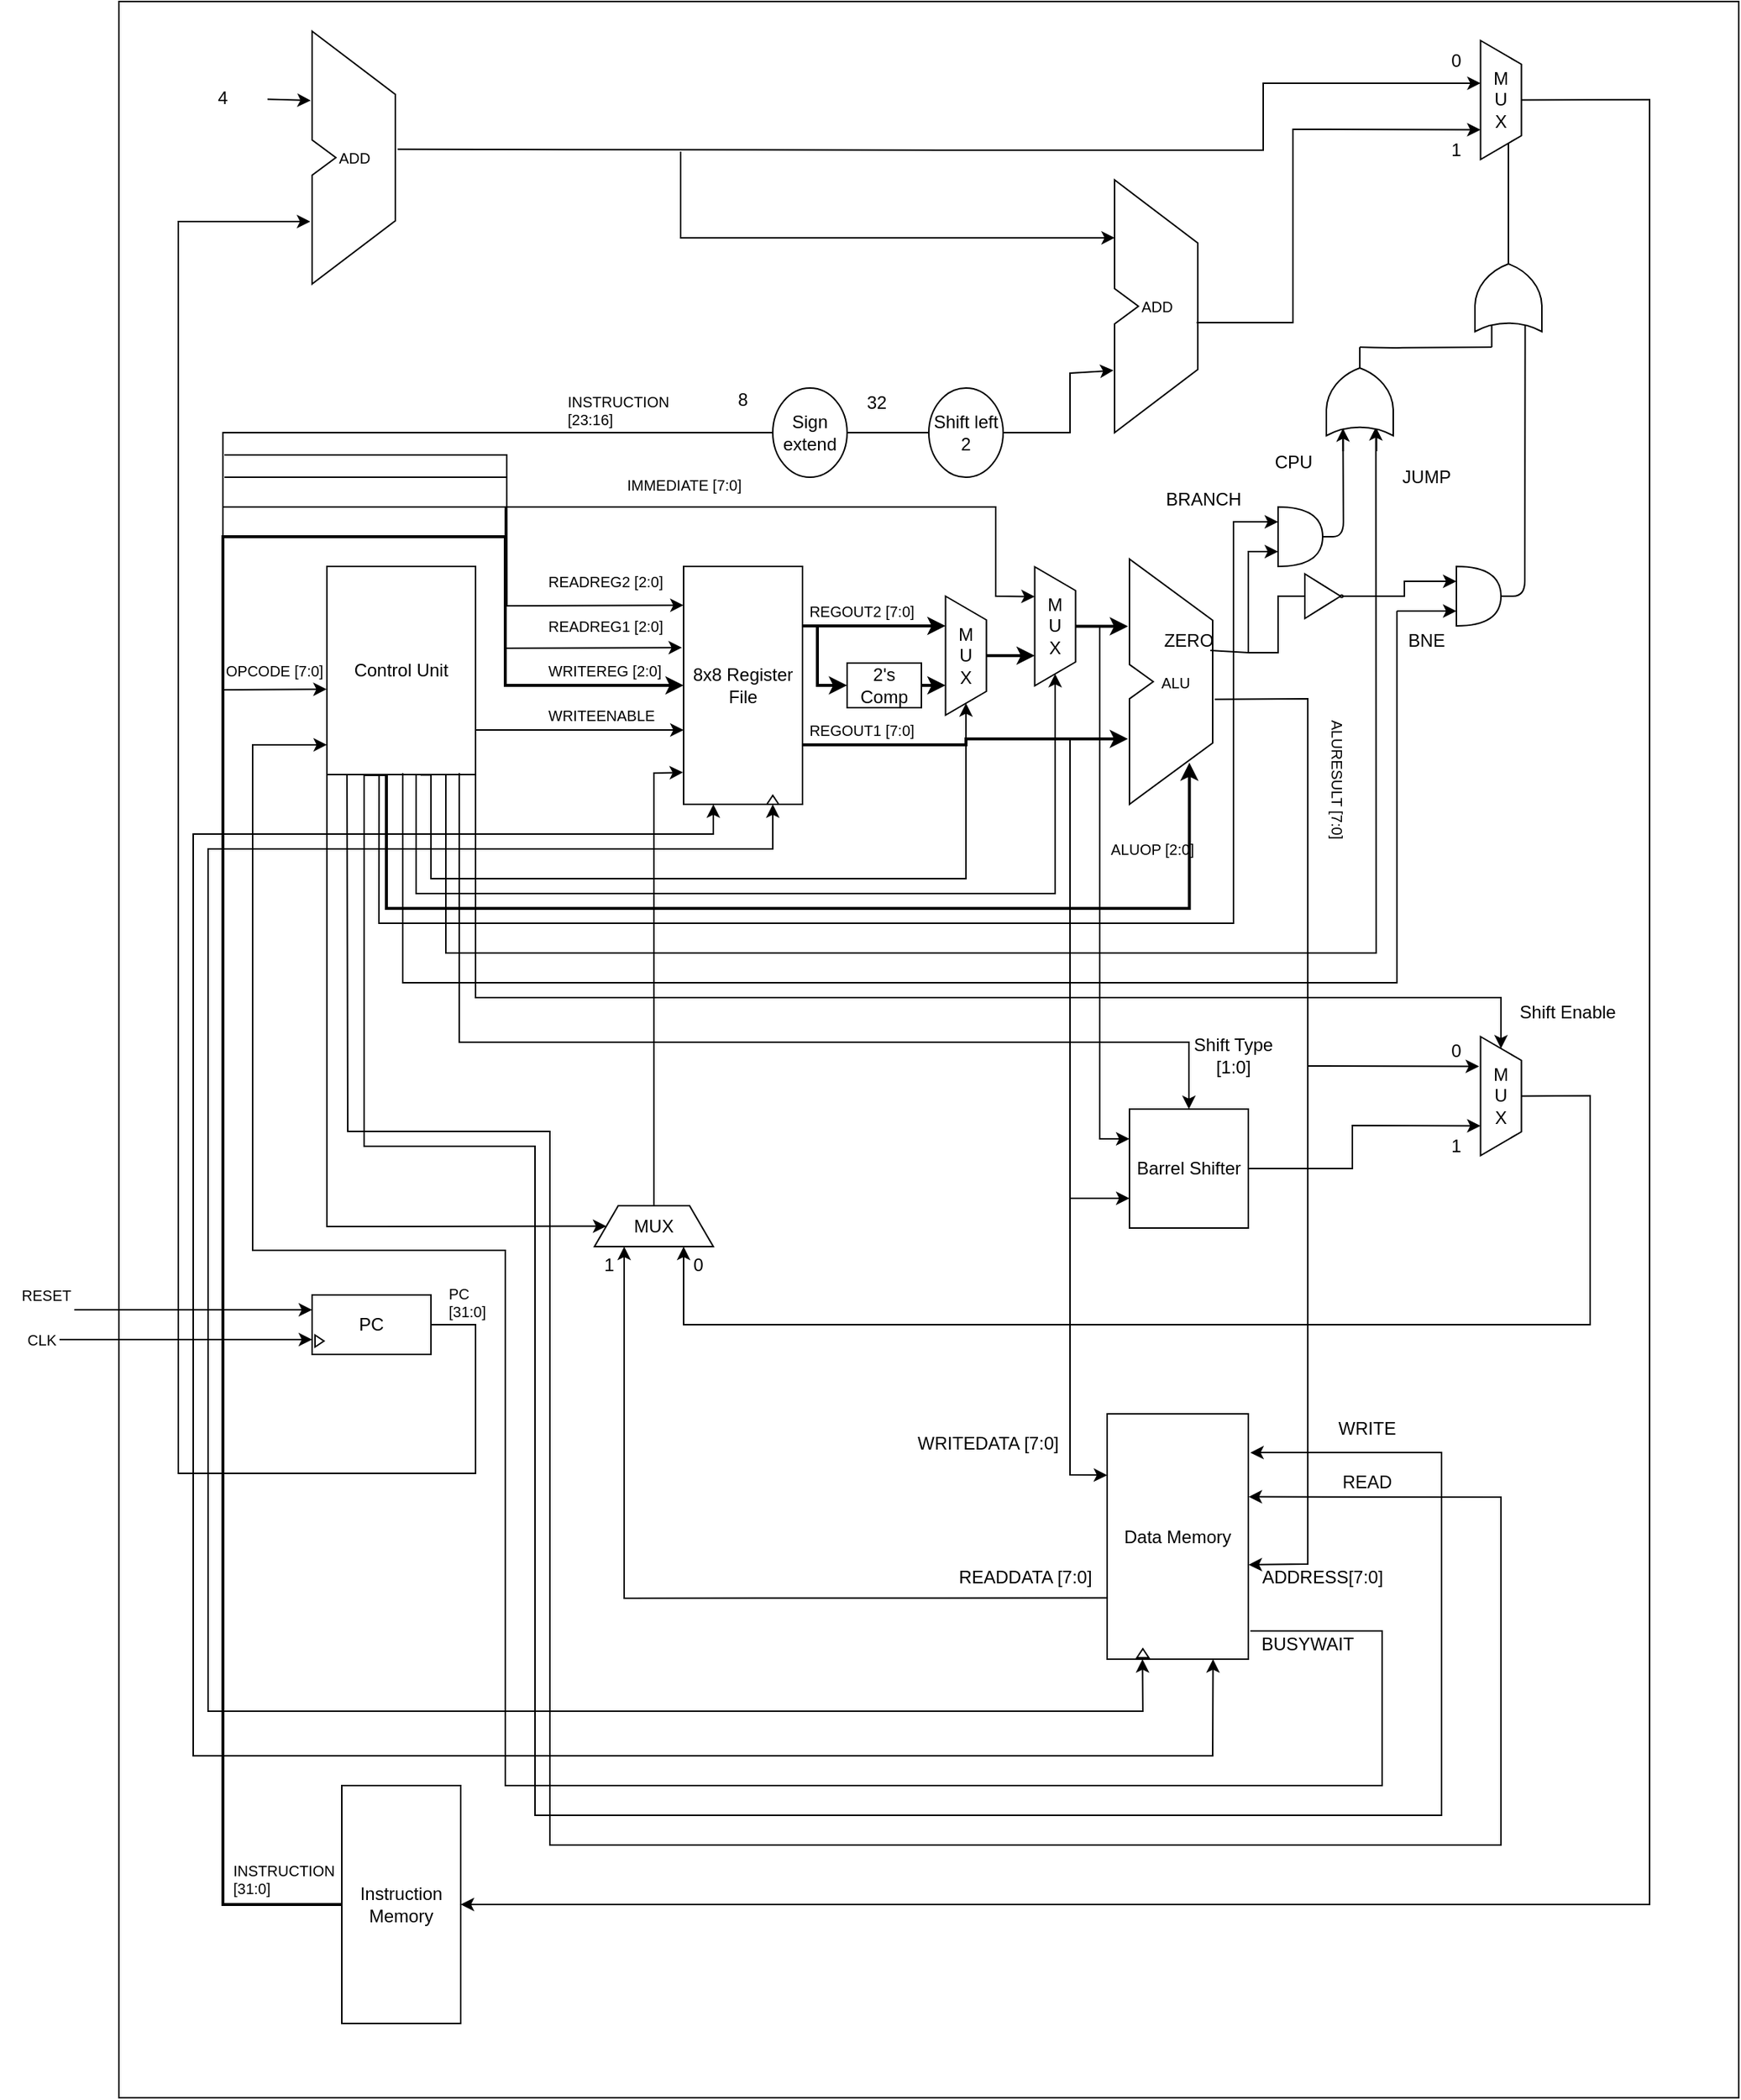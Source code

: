 <mxfile version="13.9.9" type="device"><diagram id="0iN4cRk-O3f9heEpMg_g" name="Page-1"><mxGraphModel dx="1338" dy="1382" grid="1" gridSize="10" guides="1" tooltips="1" connect="1" arrows="1" fold="1" page="1" pageScale="1" pageWidth="850" pageHeight="1100" math="0" shadow="0"><root><mxCell id="0"/><mxCell id="1" parent="0"/><mxCell id="29aiM7jhphycKeGwUz8S-75" value="" style="rounded=0;whiteSpace=wrap;html=1;strokeColor=#000000;strokeWidth=1;fillColor=none;fontSize=12;align=center;" parent="1" vertex="1"><mxGeometry y="-220" width="1090" height="1410" as="geometry"/></mxCell><mxCell id="29aiM7jhphycKeGwUz8S-50" value="OPCODE [7:0]" style="text;html=1;align=left;verticalAlign=middle;resizable=0;points=[];autosize=1;fontSize=10;" parent="1" vertex="1"><mxGeometry x="70" y="220" width="80" height="20" as="geometry"/></mxCell><mxCell id="29aiM7jhphycKeGwUz8S-15" style="edgeStyle=orthogonalEdgeStyle;rounded=0;orthogonalLoop=1;jettySize=auto;html=1;exitX=1;exitY=0.75;exitDx=0;exitDy=0;" parent="1" source="29aiM7jhphycKeGwUz8S-2" target="29aiM7jhphycKeGwUz8S-3" edge="1"><mxGeometry relative="1" as="geometry"><Array as="points"><mxPoint x="240" y="270"/></Array></mxGeometry></mxCell><mxCell id="29aiM7jhphycKeGwUz8S-47" style="edgeStyle=orthogonalEdgeStyle;rounded=0;orthogonalLoop=1;jettySize=auto;html=1;exitX=0.63;exitY=1.002;exitDx=0;exitDy=0;entryX=1;entryY=0.5;entryDx=0;entryDy=0;fontSize=10;exitPerimeter=0;" parent="1" source="29aiM7jhphycKeGwUz8S-2" target="29aiM7jhphycKeGwUz8S-17" edge="1"><mxGeometry relative="1" as="geometry"><Array as="points"><mxPoint x="210" y="370"/><mxPoint x="570" y="370"/></Array></mxGeometry></mxCell><mxCell id="29aiM7jhphycKeGwUz8S-48" style="edgeStyle=orthogonalEdgeStyle;rounded=0;orthogonalLoop=1;jettySize=auto;html=1;exitX=0.5;exitY=1;exitDx=0;exitDy=0;entryX=1;entryY=0.5;entryDx=0;entryDy=0;fontSize=10;" parent="1" source="29aiM7jhphycKeGwUz8S-2" target="29aiM7jhphycKeGwUz8S-31" edge="1"><mxGeometry relative="1" as="geometry"><Array as="points"><mxPoint x="200" y="380"/><mxPoint x="630" y="380"/></Array></mxGeometry></mxCell><mxCell id="29aiM7jhphycKeGwUz8S-49" style="edgeStyle=orthogonalEdgeStyle;rounded=0;orthogonalLoop=1;jettySize=auto;html=1;exitX=0.25;exitY=1;exitDx=0;exitDy=0;fontSize=10;entryX=0.504;entryY=0.83;entryDx=0;entryDy=0;entryPerimeter=0;strokeWidth=2;" parent="1" source="29aiM7jhphycKeGwUz8S-2" target="29aiM7jhphycKeGwUz8S-42" edge="1"><mxGeometry relative="1" as="geometry"><Array as="points"><mxPoint x="180" y="390"/><mxPoint x="720" y="390"/></Array></mxGeometry></mxCell><mxCell id="29aiM7jhphycKeGwUz8S-2" value="Control Unit" style="rounded=0;whiteSpace=wrap;html=1;" parent="1" vertex="1"><mxGeometry x="140" y="160" width="100" height="140" as="geometry"/></mxCell><mxCell id="29aiM7jhphycKeGwUz8S-19" style="edgeStyle=orthogonalEdgeStyle;rounded=0;orthogonalLoop=1;jettySize=auto;html=1;exitX=1;exitY=0.25;exitDx=0;exitDy=0;entryX=0.25;entryY=1;entryDx=0;entryDy=0;strokeWidth=2;" parent="1" source="29aiM7jhphycKeGwUz8S-3" target="29aiM7jhphycKeGwUz8S-17" edge="1"><mxGeometry relative="1" as="geometry"/></mxCell><mxCell id="29aiM7jhphycKeGwUz8S-23" style="edgeStyle=orthogonalEdgeStyle;rounded=0;orthogonalLoop=1;jettySize=auto;html=1;exitX=1;exitY=0.25;exitDx=0;exitDy=0;entryX=0;entryY=0.5;entryDx=0;entryDy=0;strokeWidth=2;" parent="1" source="29aiM7jhphycKeGwUz8S-3" target="29aiM7jhphycKeGwUz8S-16" edge="1"><mxGeometry relative="1" as="geometry"><Array as="points"><mxPoint x="470" y="200"/><mxPoint x="470" y="240"/></Array></mxGeometry></mxCell><mxCell id="29aiM7jhphycKeGwUz8S-46" style="edgeStyle=orthogonalEdgeStyle;rounded=0;orthogonalLoop=1;jettySize=auto;html=1;exitX=1;exitY=0.75;exitDx=0;exitDy=0;fontSize=10;strokeWidth=2;" parent="1" source="29aiM7jhphycKeGwUz8S-3" edge="1"><mxGeometry relative="1" as="geometry"><mxPoint x="679" y="276" as="targetPoint"/><Array as="points"><mxPoint x="570" y="280"/><mxPoint x="570" y="276"/></Array></mxGeometry></mxCell><mxCell id="29aiM7jhphycKeGwUz8S-3" value="8x8 Register File" style="rounded=0;whiteSpace=wrap;html=1;" parent="1" vertex="1"><mxGeometry x="380" y="160" width="80" height="160" as="geometry"/></mxCell><mxCell id="29aiM7jhphycKeGwUz8S-13" style="edgeStyle=orthogonalEdgeStyle;rounded=0;orthogonalLoop=1;jettySize=auto;html=1;exitX=0;exitY=0.5;exitDx=0;exitDy=0;entryX=0;entryY=0.5;entryDx=0;entryDy=0;strokeWidth=2;" parent="1" source="29aiM7jhphycKeGwUz8S-4" target="29aiM7jhphycKeGwUz8S-3" edge="1"><mxGeometry relative="1" as="geometry"><Array as="points"><mxPoint x="70" y="1060"/><mxPoint x="70" y="140"/><mxPoint x="260" y="140"/><mxPoint x="260" y="240"/></Array></mxGeometry></mxCell><mxCell id="29aiM7jhphycKeGwUz8S-4" value="Instruction Memory" style="rounded=0;whiteSpace=wrap;html=1;" parent="1" vertex="1"><mxGeometry x="150" y="980" width="80" height="160" as="geometry"/></mxCell><mxCell id="29aiM7jhphycKeGwUz8S-6" value="PC" style="rounded=0;whiteSpace=wrap;html=1;" parent="1" vertex="1"><mxGeometry x="130" y="650" width="80" height="40" as="geometry"/></mxCell><mxCell id="29aiM7jhphycKeGwUz8S-20" style="edgeStyle=orthogonalEdgeStyle;rounded=0;orthogonalLoop=1;jettySize=auto;html=1;exitX=1;exitY=0.5;exitDx=0;exitDy=0;entryX=0.75;entryY=1;entryDx=0;entryDy=0;strokeWidth=2;" parent="1" source="29aiM7jhphycKeGwUz8S-16" target="29aiM7jhphycKeGwUz8S-17" edge="1"><mxGeometry relative="1" as="geometry"/></mxCell><mxCell id="29aiM7jhphycKeGwUz8S-16" value="2's Comp" style="rounded=0;whiteSpace=wrap;html=1;" parent="1" vertex="1"><mxGeometry x="490" y="225" width="50" height="30" as="geometry"/></mxCell><mxCell id="29aiM7jhphycKeGwUz8S-32" style="edgeStyle=orthogonalEdgeStyle;rounded=0;orthogonalLoop=1;jettySize=auto;html=1;exitX=0.5;exitY=0;exitDx=0;exitDy=0;entryX=0.75;entryY=1;entryDx=0;entryDy=0;fontSize=10;strokeWidth=2;" parent="1" source="29aiM7jhphycKeGwUz8S-17" target="29aiM7jhphycKeGwUz8S-31" edge="1"><mxGeometry relative="1" as="geometry"/></mxCell><mxCell id="29aiM7jhphycKeGwUz8S-17" value="M&lt;br&gt;U&lt;br&gt;X" style="shape=trapezoid;perimeter=trapezoidPerimeter;whiteSpace=wrap;html=1;rotation=90;horizontal=0;" parent="1" vertex="1"><mxGeometry x="530" y="206.25" width="80" height="27.5" as="geometry"/></mxCell><mxCell id="29aiM7jhphycKeGwUz8S-24" value="READREG2 [2:0]" style="text;html=1;align=left;verticalAlign=middle;resizable=0;points=[];autosize=1;fontSize=10;" parent="1" vertex="1"><mxGeometry x="287" y="160" width="90" height="20" as="geometry"/></mxCell><mxCell id="29aiM7jhphycKeGwUz8S-25" value="READREG1 [2:0]" style="text;html=1;align=left;verticalAlign=middle;resizable=0;points=[];autosize=1;fontSize=10;" parent="1" vertex="1"><mxGeometry x="287" y="190.25" width="90" height="20" as="geometry"/></mxCell><mxCell id="29aiM7jhphycKeGwUz8S-26" value="WRITEREG [2:0]" style="text;html=1;align=left;verticalAlign=middle;resizable=0;points=[];autosize=1;fontSize=10;" parent="1" vertex="1"><mxGeometry x="287" y="220" width="90" height="20" as="geometry"/></mxCell><mxCell id="29aiM7jhphycKeGwUz8S-27" value="WRITEENABLE" style="text;html=1;align=left;verticalAlign=middle;resizable=0;points=[];autosize=1;fontSize=10;" parent="1" vertex="1"><mxGeometry x="287" y="250" width="90" height="20" as="geometry"/></mxCell><mxCell id="29aiM7jhphycKeGwUz8S-30" value="REGOUT2 [7:0]" style="text;html=1;strokeColor=none;fillColor=none;align=center;verticalAlign=middle;whiteSpace=wrap;rounded=0;fontSize=10;" parent="1" vertex="1"><mxGeometry x="460" y="180" width="80" height="20" as="geometry"/></mxCell><mxCell id="29aiM7jhphycKeGwUz8S-43" style="edgeStyle=orthogonalEdgeStyle;rounded=0;orthogonalLoop=1;jettySize=auto;html=1;exitX=0.5;exitY=0;exitDx=0;exitDy=0;fontSize=10;strokeWidth=2;" parent="1" source="29aiM7jhphycKeGwUz8S-31" edge="1"><mxGeometry relative="1" as="geometry"><mxPoint x="679" y="200" as="targetPoint"/></mxGeometry></mxCell><mxCell id="29aiM7jhphycKeGwUz8S-31" value="M&lt;br&gt;U&lt;br&gt;X" style="shape=trapezoid;perimeter=trapezoidPerimeter;whiteSpace=wrap;html=1;rotation=90;horizontal=0;" parent="1" vertex="1"><mxGeometry x="590" y="186.5" width="80" height="27.5" as="geometry"/></mxCell><mxCell id="29aiM7jhphycKeGwUz8S-34" value="IMMEDIATE [7:0]" style="text;html=1;align=center;verticalAlign=middle;resizable=0;points=[];autosize=1;fontSize=10;" parent="1" vertex="1"><mxGeometry x="335" y="95" width="90" height="20" as="geometry"/></mxCell><mxCell id="29aiM7jhphycKeGwUz8S-42" value="&amp;nbsp; &amp;nbsp; &amp;nbsp; &amp;nbsp;ALU" style="shape=stencil(vZXdjoMgEIWfhtsGYY3XG3f3PailKykFA/Tv7TuKNmJL2zRiYgwwx+8wZAYRLW3NGo4IrhH9QYRkGMMb5qfJnNmGV84vHpkRbC25j1hn9I6fxMb1DKFqboRro/QX4W/QtM9tQMtKKwU0oZUNJBPhSA4mTChg4rM36bd1CWYN+O6546bfvF9F5O9jl1W+iE+2TDahy5Bb6myS+YT5ZAvVQCqfbDYXWoIg1mMj1ZpVu3+jD2rzkhaRjkRbbfhr2E0tpPQXx/uH1rD2hrnTPVQP3+z1kUcb4NlhPqVKoUbUIsSSPA23mIs7aZvhhp+ZmxczYafcNNv9oh9jK6ltvIwjxQziSD3fSd/tkw4aaUMYdGH/u+8iVw==);whiteSpace=wrap;html=1;strokeColor=#000000;fillColor=#ffffff;fontSize=10;align=left;" parent="1" vertex="1"><mxGeometry x="680" y="155" width="80" height="165" as="geometry"/></mxCell><mxCell id="29aiM7jhphycKeGwUz8S-51" value="INSTRUCTION&lt;br&gt;[31:0]" style="text;html=1;align=left;verticalAlign=middle;resizable=0;points=[];autosize=1;fontSize=10;" parent="1" vertex="1"><mxGeometry x="75" y="1028" width="80" height="30" as="geometry"/></mxCell><mxCell id="29aiM7jhphycKeGwUz8S-53" value="PC&lt;br&gt;[31:0]" style="text;html=1;align=left;verticalAlign=middle;resizable=0;points=[];autosize=1;fontSize=10;" parent="1" vertex="1"><mxGeometry x="220" y="640" width="40" height="30" as="geometry"/></mxCell><mxCell id="29aiM7jhphycKeGwUz8S-55" style="edgeStyle=orthogonalEdgeStyle;rounded=0;orthogonalLoop=1;jettySize=auto;html=1;entryX=0;entryY=0.25;entryDx=0;entryDy=0;fontSize=10;exitX=1;exitY=1;exitDx=0;exitDy=0;" parent="1" source="29aiM7jhphycKeGwUz8S-54" target="29aiM7jhphycKeGwUz8S-6" edge="1"><mxGeometry relative="1" as="geometry"><Array as="points"><mxPoint x="-30" y="660"/></Array></mxGeometry></mxCell><mxCell id="29aiM7jhphycKeGwUz8S-56" style="edgeStyle=orthogonalEdgeStyle;rounded=0;orthogonalLoop=1;jettySize=auto;html=1;entryX=0.25;entryY=1;entryDx=0;entryDy=0;fontSize=10;" parent="1" target="29aiM7jhphycKeGwUz8S-3" edge="1"><mxGeometry relative="1" as="geometry"><Array as="points"><mxPoint x="-10" y="660"/><mxPoint x="50" y="660"/><mxPoint x="50" y="340"/><mxPoint x="400" y="340"/></Array><mxPoint x="-10" y="660" as="sourcePoint"/></mxGeometry></mxCell><mxCell id="29aiM7jhphycKeGwUz8S-54" value="RESET" style="text;html=1;strokeColor=none;fillColor=none;align=right;verticalAlign=middle;whiteSpace=wrap;rounded=0;fontSize=10;" parent="1" vertex="1"><mxGeometry x="-70" y="640" width="40" height="20" as="geometry"/></mxCell><mxCell id="29aiM7jhphycKeGwUz8S-60" style="edgeStyle=orthogonalEdgeStyle;rounded=0;orthogonalLoop=1;jettySize=auto;html=1;exitX=1;exitY=0.5;exitDx=0;exitDy=0;entryX=0;entryY=0.75;entryDx=0;entryDy=0;fontSize=10;" parent="1" source="29aiM7jhphycKeGwUz8S-57" target="29aiM7jhphycKeGwUz8S-6" edge="1"><mxGeometry relative="1" as="geometry"><Array as="points"><mxPoint x="-30" y="680"/><mxPoint x="-30" y="680"/></Array></mxGeometry></mxCell><mxCell id="29aiM7jhphycKeGwUz8S-61" style="edgeStyle=orthogonalEdgeStyle;rounded=0;orthogonalLoop=1;jettySize=auto;html=1;exitX=1;exitY=0.5;exitDx=0;exitDy=0;entryX=0.75;entryY=1;entryDx=0;entryDy=0;fontSize=10;" parent="1" source="29aiM7jhphycKeGwUz8S-57" target="29aiM7jhphycKeGwUz8S-3" edge="1"><mxGeometry relative="1" as="geometry"><Array as="points"><mxPoint x="-30" y="680"/><mxPoint x="60" y="680"/><mxPoint x="60" y="350"/><mxPoint x="440" y="350"/></Array></mxGeometry></mxCell><mxCell id="29aiM7jhphycKeGwUz8S-57" value="CLK" style="text;html=1;strokeColor=none;fillColor=none;align=right;verticalAlign=middle;whiteSpace=wrap;rounded=0;fontSize=10;" parent="1" vertex="1"><mxGeometry x="-80" y="670" width="40" height="20" as="geometry"/></mxCell><mxCell id="29aiM7jhphycKeGwUz8S-64" value="" style="triangle;whiteSpace=wrap;html=1;strokeColor=#000000;fillColor=#ffffff;fontSize=10;align=right;" parent="1" vertex="1"><mxGeometry x="132" y="677" width="6" height="8" as="geometry"/></mxCell><mxCell id="29aiM7jhphycKeGwUz8S-65" value="" style="triangle;whiteSpace=wrap;html=1;strokeColor=#000000;fillColor=#ffffff;fontSize=10;align=right;rotation=-90;" parent="1" vertex="1"><mxGeometry x="437" y="313" width="6" height="8" as="geometry"/></mxCell><mxCell id="29aiM7jhphycKeGwUz8S-66" value="REGOUT1 [7:0]" style="text;html=1;strokeColor=none;fillColor=none;align=center;verticalAlign=middle;whiteSpace=wrap;rounded=0;fontSize=10;" parent="1" vertex="1"><mxGeometry x="460" y="260" width="80" height="20" as="geometry"/></mxCell><mxCell id="29aiM7jhphycKeGwUz8S-67" value="ALUOP [2:0]" style="text;html=1;align=center;verticalAlign=middle;resizable=0;points=[];autosize=1;fontSize=10;" parent="1" vertex="1"><mxGeometry x="660" y="340" width="70" height="20" as="geometry"/></mxCell><mxCell id="29aiM7jhphycKeGwUz8S-68" value="ALURESULT [7:0]" style="text;html=1;align=center;verticalAlign=middle;resizable=0;points=[];autosize=1;fontSize=10;rotation=90;" parent="1" vertex="1"><mxGeometry x="770" y="293" width="100" height="20" as="geometry"/></mxCell><mxCell id="29aiM7jhphycKeGwUz8S-74" value="CPU" style="text;html=1;align=center;verticalAlign=middle;resizable=0;points=[];autosize=1;fontSize=12;" parent="1" vertex="1"><mxGeometry x="770" y="80" width="40" height="20" as="geometry"/></mxCell><mxCell id="jOxBxf-RdrG1LhPG8wPl-1" value="" style="endArrow=classic;html=1;rounded=0;exitX=0.68;exitY=0.373;exitDx=0;exitDy=0;exitPerimeter=0;entryX=0;entryY=0.75;entryDx=0;entryDy=0;entryPerimeter=0;" parent="1" source="29aiM7jhphycKeGwUz8S-42" target="jOxBxf-RdrG1LhPG8wPl-3" edge="1"><mxGeometry width="50" height="50" relative="1" as="geometry"><mxPoint x="390" y="360" as="sourcePoint"/><mxPoint x="440" y="310" as="targetPoint"/><Array as="points"><mxPoint x="760" y="218"/><mxPoint x="760" y="150"/></Array></mxGeometry></mxCell><mxCell id="jOxBxf-RdrG1LhPG8wPl-3" value="" style="shape=or;whiteSpace=wrap;html=1;" parent="1" vertex="1"><mxGeometry x="780" y="120" width="30" height="40" as="geometry"/></mxCell><mxCell id="jOxBxf-RdrG1LhPG8wPl-4" value="ZERO" style="text;html=1;strokeColor=none;fillColor=none;align=center;verticalAlign=middle;whiteSpace=wrap;rounded=0;" parent="1" vertex="1"><mxGeometry x="690" y="195" width="60" height="30" as="geometry"/></mxCell><mxCell id="jOxBxf-RdrG1LhPG8wPl-5" value="" style="endArrow=classic;html=1;rounded=0;exitX=0.351;exitY=1.001;exitDx=0;exitDy=0;entryX=0;entryY=0.25;entryDx=0;entryDy=0;entryPerimeter=0;exitPerimeter=0;" parent="1" source="29aiM7jhphycKeGwUz8S-2" target="jOxBxf-RdrG1LhPG8wPl-3" edge="1"><mxGeometry width="50" height="50" relative="1" as="geometry"><mxPoint x="390" y="370" as="sourcePoint"/><mxPoint x="440" y="320" as="targetPoint"/><Array as="points"><mxPoint x="175" y="400"/><mxPoint x="460" y="400"/><mxPoint x="750" y="400"/><mxPoint x="750" y="130"/></Array></mxGeometry></mxCell><mxCell id="jOxBxf-RdrG1LhPG8wPl-6" value="BRANCH" style="text;html=1;strokeColor=none;fillColor=none;align=center;verticalAlign=middle;whiteSpace=wrap;rounded=0;" parent="1" vertex="1"><mxGeometry x="700" y="100" width="60" height="30" as="geometry"/></mxCell><mxCell id="jOxBxf-RdrG1LhPG8wPl-7" value="&amp;nbsp; &amp;nbsp; &amp;nbsp; ADD" style="shape=stencil(vZXdjoMgEIWfhtsGYY3XG3f3PailKykFA/Tv7TuKNmJL2zRiYgwwx+8wZAYRLW3NGo4IrhH9QYRkGMMb5qfJnNmGV84vHpkRbC25j1hn9I6fxMb1DKFqboRro/QX4W/QtM9tQMtKKwU0oZUNJBPhSA4mTChg4rM36bd1CWYN+O6546bfvF9F5O9jl1W+iE+2TDahy5Bb6myS+YT5ZAvVQCqfbDYXWoIg1mMj1ZpVu3+jD2rzkhaRjkRbbfhr2E0tpPQXx/uH1rD2hrnTPVQP3+z1kUcb4NlhPqVKoUbUIsSSPA23mIs7aZvhhp+ZmxczYafcNNv9oh9jK6ltvIwjxQziSD3fSd/tkw4aaUMYdGH/u+8iVw==);whiteSpace=wrap;html=1;strokeColor=#000000;fillColor=#ffffff;fontSize=10;align=left;" parent="1" vertex="1"><mxGeometry x="670" y="-100" width="80" height="170" as="geometry"/></mxCell><mxCell id="jOxBxf-RdrG1LhPG8wPl-10" value="" style="endArrow=classic;html=1;rounded=0;exitX=0.69;exitY=0.565;exitDx=0;exitDy=0;exitPerimeter=0;entryX=0.75;entryY=1;entryDx=0;entryDy=0;" parent="1" source="jOxBxf-RdrG1LhPG8wPl-7" target="nv8e8T6oRw2ssQVe0KA2-6" edge="1"><mxGeometry width="50" height="50" relative="1" as="geometry"><mxPoint x="390" y="110" as="sourcePoint"/><mxPoint x="806.25" y="-5" as="targetPoint"/><Array as="points"><mxPoint x="790" y="-4"/><mxPoint x="790" y="-134"/></Array></mxGeometry></mxCell><mxCell id="jOxBxf-RdrG1LhPG8wPl-16" value="" style="endArrow=classic;html=1;rounded=0;entryX=1;entryY=0.5;entryDx=0;entryDy=0;exitX=0.5;exitY=0;exitDx=0;exitDy=0;" parent="1" source="nv8e8T6oRw2ssQVe0KA2-6" target="29aiM7jhphycKeGwUz8S-4" edge="1"><mxGeometry width="50" height="50" relative="1" as="geometry"><mxPoint x="1150" y="150" as="sourcePoint"/><mxPoint x="540" y="260" as="targetPoint"/><Array as="points"><mxPoint x="1030" y="-154"/><mxPoint x="1030" y="430"/><mxPoint x="1030" y="1060"/></Array></mxGeometry></mxCell><mxCell id="jOxBxf-RdrG1LhPG8wPl-22" value="" style="endArrow=classic;html=1;rounded=0;jumpStyle=none;entryX=-0.009;entryY=0.754;entryDx=0;entryDy=0;entryPerimeter=0;startArrow=none;exitX=1;exitY=0.5;exitDx=0;exitDy=0;" parent="1" source="nv8e8T6oRw2ssQVe0KA2-4" target="jOxBxf-RdrG1LhPG8wPl-7" edge="1"><mxGeometry width="50" height="50" relative="1" as="geometry"><mxPoint x="160" y="560" as="sourcePoint"/><mxPoint x="400" y="120" as="targetPoint"/><Array as="points"><mxPoint x="640" y="70"/><mxPoint x="640" y="30"/></Array></mxGeometry></mxCell><mxCell id="jOxBxf-RdrG1LhPG8wPl-23" value="INSTRUCTION&lt;br&gt;[23:16]" style="text;html=1;align=left;verticalAlign=middle;resizable=0;points=[];autosize=1;fontSize=10;" parent="1" vertex="1"><mxGeometry x="300" y="40" width="80" height="30" as="geometry"/></mxCell><mxCell id="jOxBxf-RdrG1LhPG8wPl-24" value="Sign extend" style="ellipse;whiteSpace=wrap;html=1;" parent="1" vertex="1"><mxGeometry x="440" y="40" width="50" height="60" as="geometry"/></mxCell><mxCell id="jOxBxf-RdrG1LhPG8wPl-25" value="" style="endArrow=none;html=1;rounded=0;jumpStyle=none;entryX=0;entryY=0.5;entryDx=0;entryDy=0;exitX=0;exitY=0.5;exitDx=0;exitDy=0;" parent="1" source="29aiM7jhphycKeGwUz8S-4" target="jOxBxf-RdrG1LhPG8wPl-24" edge="1"><mxGeometry width="50" height="50" relative="1" as="geometry"><mxPoint x="160" y="560" as="sourcePoint"/><mxPoint x="669.28" y="28.18" as="targetPoint"/><Array as="points"><mxPoint x="70" y="1060"/><mxPoint x="70" y="70"/></Array></mxGeometry></mxCell><mxCell id="nv8e8T6oRw2ssQVe0KA2-4" value="Shift left&lt;br&gt;2" style="ellipse;whiteSpace=wrap;html=1;" parent="1" vertex="1"><mxGeometry x="545" y="40" width="50" height="60" as="geometry"/></mxCell><mxCell id="nv8e8T6oRw2ssQVe0KA2-5" value="" style="endArrow=none;html=1;rounded=0;jumpStyle=none;entryX=0;entryY=0.5;entryDx=0;entryDy=0;startArrow=none;exitX=1;exitY=0.5;exitDx=0;exitDy=0;" parent="1" source="jOxBxf-RdrG1LhPG8wPl-24" target="nv8e8T6oRw2ssQVe0KA2-4" edge="1"><mxGeometry width="50" height="50" relative="1" as="geometry"><mxPoint x="490" y="70" as="sourcePoint"/><mxPoint x="669.28" y="28.18" as="targetPoint"/><Array as="points"/></mxGeometry></mxCell><mxCell id="nv8e8T6oRw2ssQVe0KA2-6" value="M&lt;br&gt;U&lt;br&gt;X" style="shape=trapezoid;perimeter=trapezoidPerimeter;whiteSpace=wrap;html=1;rotation=90;horizontal=0;" parent="1" vertex="1"><mxGeometry x="890" y="-167.5" width="80" height="27.5" as="geometry"/></mxCell><mxCell id="nv8e8T6oRw2ssQVe0KA2-8" value="" style="endArrow=classic;html=1;rounded=0;entryX=0.232;entryY=0.74;entryDx=0;entryDy=0;entryPerimeter=0;exitX=0.8;exitY=1;exitDx=0;exitDy=0;exitPerimeter=0;" parent="1" source="29aiM7jhphycKeGwUz8S-2" target="3WMAp3f12WfRmT9XeF0H-1" edge="1"><mxGeometry width="50" height="50" relative="1" as="geometry"><mxPoint x="215" y="300" as="sourcePoint"/><mxPoint x="880" y="-30" as="targetPoint"/><Array as="points"><mxPoint x="220" y="330"/><mxPoint x="220" y="420"/><mxPoint x="550" y="420"/><mxPoint x="846" y="420"/></Array></mxGeometry></mxCell><mxCell id="nv8e8T6oRw2ssQVe0KA2-9" value="JUMP" style="text;html=1;strokeColor=none;fillColor=none;align=center;verticalAlign=middle;whiteSpace=wrap;rounded=0;" parent="1" vertex="1"><mxGeometry x="850" y="85" width="60" height="30" as="geometry"/></mxCell><mxCell id="0U9On7FVKfrQmDjtoDds-1" value="&amp;nbsp; &amp;nbsp; &amp;nbsp; ADD" style="shape=stencil(vZXdjoMgEIWfhtsGYY3XG3f3PailKykFA/Tv7TuKNmJL2zRiYgwwx+8wZAYRLW3NGo4IrhH9QYRkGMMb5qfJnNmGV84vHpkRbC25j1hn9I6fxMb1DKFqboRro/QX4W/QtM9tQMtKKwU0oZUNJBPhSA4mTChg4rM36bd1CWYN+O6546bfvF9F5O9jl1W+iE+2TDahy5Bb6myS+YT5ZAvVQCqfbDYXWoIg1mMj1ZpVu3+jD2rzkhaRjkRbbfhr2E0tpPQXx/uH1rD2hrnTPVQP3+z1kUcb4NlhPqVKoUbUIsSSPA23mIs7aZvhhp+ZmxczYafcNNv9oh9jK6ltvIwjxQziSD3fSd/tkw4aaUMYdGH/u+8iVw==);whiteSpace=wrap;html=1;strokeColor=#000000;fillColor=#ffffff;fontSize=10;align=left;" parent="1" vertex="1"><mxGeometry x="130" y="-200" width="80" height="170" as="geometry"/></mxCell><mxCell id="0U9On7FVKfrQmDjtoDds-2" value="" style="endArrow=classic;html=1;rounded=0;exitX=0.72;exitY=0.467;exitDx=0;exitDy=0;exitPerimeter=0;entryX=0.359;entryY=0.997;entryDx=0;entryDy=0;entryPerimeter=0;" parent="1" source="0U9On7FVKfrQmDjtoDds-1" target="nv8e8T6oRw2ssQVe0KA2-6" edge="1"><mxGeometry width="50" height="50" relative="1" as="geometry"><mxPoint x="360" y="180" as="sourcePoint"/><mxPoint x="806" y="-45" as="targetPoint"/><Array as="points"><mxPoint x="570" y="-120"/><mxPoint x="770" y="-120"/><mxPoint x="770" y="-165"/></Array></mxGeometry></mxCell><mxCell id="0U9On7FVKfrQmDjtoDds-3" value="" style="endArrow=classic;html=1;rounded=0;exitX=1;exitY=0.5;exitDx=0;exitDy=0;entryX=-0.015;entryY=0.753;entryDx=0;entryDy=0;entryPerimeter=0;" parent="1" source="29aiM7jhphycKeGwUz8S-6" target="0U9On7FVKfrQmDjtoDds-1" edge="1"><mxGeometry width="50" height="50" relative="1" as="geometry"><mxPoint x="360" y="180" as="sourcePoint"/><mxPoint x="410" y="130" as="targetPoint"/><Array as="points"><mxPoint x="240" y="670"/><mxPoint x="240" y="770"/><mxPoint x="40" y="770"/><mxPoint x="40" y="-72"/></Array></mxGeometry></mxCell><mxCell id="0U9On7FVKfrQmDjtoDds-5" value="4" style="text;html=1;strokeColor=none;fillColor=none;align=center;verticalAlign=middle;whiteSpace=wrap;rounded=0;" parent="1" vertex="1"><mxGeometry x="40" y="-170" width="60" height="30" as="geometry"/></mxCell><mxCell id="0U9On7FVKfrQmDjtoDds-8" value="" style="endArrow=classic;html=1;rounded=0;entryX=-0.011;entryY=0.274;entryDx=0;entryDy=0;entryPerimeter=0;" parent="1" source="0U9On7FVKfrQmDjtoDds-5" target="0U9On7FVKfrQmDjtoDds-1" edge="1"><mxGeometry width="50" height="50" relative="1" as="geometry"><mxPoint x="360" y="230" as="sourcePoint"/><mxPoint x="410" y="180" as="targetPoint"/></mxGeometry></mxCell><mxCell id="3WMAp3f12WfRmT9XeF0H-1" value="" style="verticalLabelPosition=bottom;shadow=0;dashed=0;align=center;html=1;verticalAlign=top;shape=mxgraph.electrical.logic_gates.logic_gate;operation=or;rotation=-90;" parent="1" vertex="1"><mxGeometry x="800" y="25" width="70" height="45" as="geometry"/></mxCell><mxCell id="3WMAp3f12WfRmT9XeF0H-8" value="" style="endArrow=classic;html=1;entryX=0.22;entryY=0.248;entryDx=0;entryDy=0;entryPerimeter=0;exitX=1;exitY=0.5;exitDx=0;exitDy=0;exitPerimeter=0;" parent="1" source="jOxBxf-RdrG1LhPG8wPl-3" target="3WMAp3f12WfRmT9XeF0H-1" edge="1"><mxGeometry width="50" height="50" relative="1" as="geometry"><mxPoint x="800" y="150" as="sourcePoint"/><mxPoint x="850" y="100" as="targetPoint"/><Array as="points"><mxPoint x="824" y="140"/></Array></mxGeometry></mxCell><mxCell id="OfO0FEkpru-a882KopCo-1" value="" style="endArrow=classic;html=1;entryX=0.027;entryY=0.235;entryDx=0;entryDy=0;entryPerimeter=0;rounded=0;" parent="1" edge="1"><mxGeometry width="50" height="50" relative="1" as="geometry"><mxPoint x="378" y="-119" as="sourcePoint"/><mxPoint x="670.16" y="-61.05" as="targetPoint"/><Array as="points"><mxPoint x="378" y="-61"/></Array></mxGeometry></mxCell><mxCell id="OV9ZqBa9pgykVBl_thDM-1" value="8" style="text;html=1;strokeColor=none;fillColor=none;align=center;verticalAlign=middle;whiteSpace=wrap;rounded=0;" parent="1" vertex="1"><mxGeometry x="400" y="37.5" width="40" height="20" as="geometry"/></mxCell><mxCell id="OV9ZqBa9pgykVBl_thDM-2" value="32" style="text;html=1;strokeColor=none;fillColor=none;align=center;verticalAlign=middle;whiteSpace=wrap;rounded=0;" parent="1" vertex="1"><mxGeometry x="490" y="40" width="40" height="20" as="geometry"/></mxCell><mxCell id="epiom1ahZyfC7Agh2_lK-2" value="" style="verticalLabelPosition=bottom;shadow=0;dashed=0;align=center;html=1;verticalAlign=top;shape=mxgraph.electrical.logic_gates.logic_gate;operation=or;rotation=-90;" parent="1" vertex="1"><mxGeometry x="900" y="-45" width="70" height="45" as="geometry"/></mxCell><mxCell id="epiom1ahZyfC7Agh2_lK-3" value="" style="endArrow=none;html=1;entryX=0;entryY=0.25;entryDx=0;entryDy=0;entryPerimeter=0;exitX=1;exitY=0.5;exitDx=0;exitDy=0;exitPerimeter=0;" parent="1" source="3WMAp3f12WfRmT9XeF0H-1" target="epiom1ahZyfC7Agh2_lK-2" edge="1"><mxGeometry width="50" height="50" relative="1" as="geometry"><mxPoint x="610" y="170" as="sourcePoint"/><mxPoint x="660" y="120" as="targetPoint"/><Array as="points"><mxPoint x="854" y="13"/></Array></mxGeometry></mxCell><mxCell id="epiom1ahZyfC7Agh2_lK-5" value="" style="endArrow=none;html=1;entryX=1;entryY=0.5;entryDx=0;entryDy=0;entryPerimeter=0;exitX=1;exitY=0.25;exitDx=0;exitDy=0;" parent="1" source="nv8e8T6oRw2ssQVe0KA2-6" target="epiom1ahZyfC7Agh2_lK-2" edge="1"><mxGeometry width="50" height="50" relative="1" as="geometry"><mxPoint x="610" y="90" as="sourcePoint"/><mxPoint x="660" y="40" as="targetPoint"/></mxGeometry></mxCell><mxCell id="epiom1ahZyfC7Agh2_lK-8" value="" style="endArrow=none;html=1;rounded=0;" parent="1" edge="1"><mxGeometry width="50" height="50" relative="1" as="geometry"><mxPoint x="191" y="299" as="sourcePoint"/><mxPoint x="860" y="190" as="targetPoint"/><Array as="points"><mxPoint x="191" y="440"/><mxPoint x="550" y="440"/><mxPoint x="860" y="440"/></Array></mxGeometry></mxCell><mxCell id="epiom1ahZyfC7Agh2_lK-9" value="" style="shape=or;whiteSpace=wrap;html=1;" parent="1" vertex="1"><mxGeometry x="900" y="160" width="30" height="40" as="geometry"/></mxCell><mxCell id="epiom1ahZyfC7Agh2_lK-10" value="" style="endArrow=none;html=1;entryX=1;entryY=0.5;entryDx=0;entryDy=0;entryPerimeter=0;exitX=0;exitY=0.75;exitDx=0;exitDy=0;exitPerimeter=0;" parent="1" source="epiom1ahZyfC7Agh2_lK-2" target="epiom1ahZyfC7Agh2_lK-9" edge="1"><mxGeometry width="50" height="50" relative="1" as="geometry"><mxPoint x="460" y="340" as="sourcePoint"/><mxPoint x="510" y="290" as="targetPoint"/><Array as="points"><mxPoint x="946" y="180"/></Array></mxGeometry></mxCell><mxCell id="epiom1ahZyfC7Agh2_lK-11" value="" style="endArrow=classic;html=1;entryX=0;entryY=0.75;entryDx=0;entryDy=0;entryPerimeter=0;" parent="1" target="epiom1ahZyfC7Agh2_lK-9" edge="1"><mxGeometry width="50" height="50" relative="1" as="geometry"><mxPoint x="860" y="190" as="sourcePoint"/><mxPoint x="510" y="290" as="targetPoint"/></mxGeometry></mxCell><mxCell id="epiom1ahZyfC7Agh2_lK-14" value="BNE" style="text;html=1;strokeColor=none;fillColor=none;align=center;verticalAlign=middle;whiteSpace=wrap;rounded=0;" parent="1" vertex="1"><mxGeometry x="860" y="200" width="40" height="20" as="geometry"/></mxCell><mxCell id="epiom1ahZyfC7Agh2_lK-16" value="" style="edgeStyle=orthogonalEdgeStyle;rounded=0;orthogonalLoop=1;jettySize=auto;html=1;exitX=1;exitY=0.5;exitDx=0;exitDy=0;entryX=0;entryY=0.25;entryDx=0;entryDy=0;entryPerimeter=0;" parent="1" source="epiom1ahZyfC7Agh2_lK-15" target="epiom1ahZyfC7Agh2_lK-9" edge="1"><mxGeometry relative="1" as="geometry"/></mxCell><mxCell id="epiom1ahZyfC7Agh2_lK-15" value="" style="verticalLabelPosition=bottom;shadow=0;dashed=0;align=center;html=1;verticalAlign=top;shape=mxgraph.electrical.logic_gates.buffer2;negating=1;" parent="1" vertex="1"><mxGeometry x="790" y="165" width="40" height="30" as="geometry"/></mxCell><mxCell id="epiom1ahZyfC7Agh2_lK-17" value="" style="endArrow=none;html=1;rounded=0;entryX=0;entryY=0.5;entryDx=0;entryDy=0;" parent="1" target="epiom1ahZyfC7Agh2_lK-15" edge="1"><mxGeometry width="50" height="50" relative="1" as="geometry"><mxPoint x="760" y="218" as="sourcePoint"/><mxPoint x="790" y="178" as="targetPoint"/><Array as="points"><mxPoint x="780" y="218"/><mxPoint x="780" y="180"/></Array></mxGeometry></mxCell><mxCell id="Heq3jSfab7751JIjOfmM-1" value="Barrel Shifter" style="whiteSpace=wrap;html=1;aspect=fixed;" parent="1" vertex="1"><mxGeometry x="680" y="525" width="80" height="80" as="geometry"/></mxCell><mxCell id="Heq3jSfab7751JIjOfmM-4" value="" style="endArrow=classic;html=1;entryX=0.873;entryY=1.129;entryDx=0;entryDy=0;entryPerimeter=0;" parent="1" target="29aiM7jhphycKeGwUz8S-50" edge="1"><mxGeometry width="50" height="50" relative="1" as="geometry"><mxPoint x="70" y="243" as="sourcePoint"/><mxPoint x="130" y="243" as="targetPoint"/></mxGeometry></mxCell><mxCell id="Heq3jSfab7751JIjOfmM-5" value="" style="endArrow=classic;html=1;entryX=1.021;entryY=-0.271;entryDx=0;entryDy=0;entryPerimeter=0;rounded=0;" parent="1" target="29aiM7jhphycKeGwUz8S-26" edge="1"><mxGeometry width="50" height="50" relative="1" as="geometry"><mxPoint x="70" y="120" as="sourcePoint"/><mxPoint x="620" y="380" as="targetPoint"/><Array as="points"><mxPoint x="260" y="120"/><mxPoint x="260" y="215"/></Array></mxGeometry></mxCell><mxCell id="Heq3jSfab7751JIjOfmM-6" value="" style="endArrow=classic;html=1;entryX=1.021;entryY=-0.271;entryDx=0;entryDy=0;entryPerimeter=0;rounded=0;" parent="1" edge="1"><mxGeometry width="50" height="50" relative="1" as="geometry"><mxPoint x="71" y="100" as="sourcePoint"/><mxPoint x="380.0" y="186.08" as="targetPoint"/><Array as="points"><mxPoint x="261" y="100"/><mxPoint x="261.11" y="186.5"/></Array></mxGeometry></mxCell><mxCell id="Heq3jSfab7751JIjOfmM-7" value="" style="endArrow=classic;html=1;entryX=0.25;entryY=1;entryDx=0;entryDy=0;rounded=0;" parent="1" target="29aiM7jhphycKeGwUz8S-31" edge="1"><mxGeometry width="50" height="50" relative="1" as="geometry"><mxPoint x="71" y="85" as="sourcePoint"/><mxPoint x="380.0" y="171.08" as="targetPoint"/><Array as="points"><mxPoint x="261" y="85"/><mxPoint x="261" y="120"/><mxPoint x="590" y="120"/><mxPoint x="590" y="150"/><mxPoint x="590" y="180"/></Array></mxGeometry></mxCell><mxCell id="Heq3jSfab7751JIjOfmM-8" value="" style="endArrow=classic;html=1;entryX=0;entryY=0.25;entryDx=0;entryDy=0;rounded=0;" parent="1" target="Heq3jSfab7751JIjOfmM-1" edge="1"><mxGeometry width="50" height="50" relative="1" as="geometry"><mxPoint x="660" y="200" as="sourcePoint"/><mxPoint x="620" y="270" as="targetPoint"/><Array as="points"><mxPoint x="660" y="545"/></Array></mxGeometry></mxCell><mxCell id="Heq3jSfab7751JIjOfmM-9" value="" style="endArrow=classic;html=1;entryX=0;entryY=0.75;entryDx=0;entryDy=0;rounded=0;" parent="1" target="Heq3jSfab7751JIjOfmM-1" edge="1"><mxGeometry width="50" height="50" relative="1" as="geometry"><mxPoint x="640" y="277" as="sourcePoint"/><mxPoint x="680" y="533" as="targetPoint"/><Array as="points"><mxPoint x="640" y="585"/></Array></mxGeometry></mxCell><mxCell id="Heq3jSfab7751JIjOfmM-10" value="" style="endArrow=classic;html=1;entryX=0.5;entryY=0;entryDx=0;entryDy=0;rounded=0;" parent="1" target="Heq3jSfab7751JIjOfmM-1" edge="1"><mxGeometry width="50" height="50" relative="1" as="geometry"><mxPoint x="229" y="299" as="sourcePoint"/><mxPoint x="510" y="380" as="targetPoint"/><Array as="points"><mxPoint x="229" y="480"/><mxPoint x="720" y="480"/></Array></mxGeometry></mxCell><mxCell id="Heq3jSfab7751JIjOfmM-11" value="Shift Type [1:0]" style="text;html=1;strokeColor=none;fillColor=none;align=center;verticalAlign=middle;whiteSpace=wrap;rounded=0;" parent="1" vertex="1"><mxGeometry x="720" y="479" width="60" height="20" as="geometry"/></mxCell><mxCell id="Heq3jSfab7751JIjOfmM-12" value="M&lt;br&gt;U&lt;br&gt;X" style="shape=trapezoid;perimeter=trapezoidPerimeter;whiteSpace=wrap;html=1;rotation=90;horizontal=0;" parent="1" vertex="1"><mxGeometry x="890" y="502.5" width="80" height="27.5" as="geometry"/></mxCell><mxCell id="Heq3jSfab7751JIjOfmM-13" value="" style="endArrow=classic;html=1;entryX=0;entryY=0.5;entryDx=0;entryDy=0;rounded=0;" parent="1" target="Heq3jSfab7751JIjOfmM-12" edge="1"><mxGeometry width="50" height="50" relative="1" as="geometry"><mxPoint x="240" y="299" as="sourcePoint"/><mxPoint x="510" y="380" as="targetPoint"/><Array as="points"><mxPoint x="240" y="450"/><mxPoint x="930" y="450"/></Array></mxGeometry></mxCell><mxCell id="Heq3jSfab7751JIjOfmM-14" value="" style="endArrow=classic;html=1;exitX=0.73;exitY=0.572;exitDx=0;exitDy=0;exitPerimeter=0;entryX=0.25;entryY=1;entryDx=0;entryDy=0;rounded=0;" parent="1" edge="1"><mxGeometry width="50" height="50" relative="1" as="geometry"><mxPoint x="737.4" y="249.38" as="sourcePoint"/><mxPoint x="915.25" y="496.25" as="targetPoint"/><Array as="points"><mxPoint x="800" y="249"/><mxPoint x="800" y="390"/><mxPoint x="800" y="496"/></Array></mxGeometry></mxCell><mxCell id="Heq3jSfab7751JIjOfmM-15" value="" style="endArrow=classic;html=1;entryX=0.75;entryY=1;entryDx=0;entryDy=0;rounded=0;" parent="1" target="Heq3jSfab7751JIjOfmM-12" edge="1"><mxGeometry width="50" height="50" relative="1" as="geometry"><mxPoint x="760" y="565" as="sourcePoint"/><mxPoint x="916.472" y="525.21" as="targetPoint"/><Array as="points"><mxPoint x="830" y="565"/><mxPoint x="830" y="536"/></Array></mxGeometry></mxCell><mxCell id="Heq3jSfab7751JIjOfmM-16" value="Shift Enable" style="text;html=1;strokeColor=none;fillColor=none;align=center;verticalAlign=middle;whiteSpace=wrap;rounded=0;" parent="1" vertex="1"><mxGeometry x="940" y="450" width="70" height="20" as="geometry"/></mxCell><mxCell id="Heq3jSfab7751JIjOfmM-19" value="1" style="text;html=1;strokeColor=none;fillColor=none;align=center;verticalAlign=middle;whiteSpace=wrap;rounded=0;" parent="1" vertex="1"><mxGeometry x="880" y="540" width="40" height="20" as="geometry"/></mxCell><mxCell id="Heq3jSfab7751JIjOfmM-20" value="0" style="text;html=1;strokeColor=none;fillColor=none;align=center;verticalAlign=middle;whiteSpace=wrap;rounded=0;" parent="1" vertex="1"><mxGeometry x="880" y="476" width="40" height="20" as="geometry"/></mxCell><mxCell id="Heq3jSfab7751JIjOfmM-21" value="0" style="text;html=1;strokeColor=none;fillColor=none;align=center;verticalAlign=middle;whiteSpace=wrap;rounded=0;" parent="1" vertex="1"><mxGeometry x="880" y="-190" width="40" height="20" as="geometry"/></mxCell><mxCell id="Heq3jSfab7751JIjOfmM-22" value="1" style="text;html=1;strokeColor=none;fillColor=none;align=center;verticalAlign=middle;whiteSpace=wrap;rounded=0;" parent="1" vertex="1"><mxGeometry x="880" y="-130" width="40" height="20" as="geometry"/></mxCell><mxCell id="_l9AgRlEUNsYlCe76FwF-1" value="Data Memory" style="rounded=0;whiteSpace=wrap;html=1;rotation=0;" parent="1" vertex="1"><mxGeometry x="665" y="730" width="95" height="165" as="geometry"/></mxCell><mxCell id="_l9AgRlEUNsYlCe76FwF-2" value="" style="endArrow=classic;html=1;entryX=1.002;entryY=0.615;entryDx=0;entryDy=0;rounded=0;entryPerimeter=0;" parent="1" target="_l9AgRlEUNsYlCe76FwF-1" edge="1"><mxGeometry width="50" height="50" relative="1" as="geometry"><mxPoint x="800" y="490" as="sourcePoint"/><mxPoint x="560" y="570" as="targetPoint"/><Array as="points"><mxPoint x="800" y="831"/></Array></mxGeometry></mxCell><mxCell id="_l9AgRlEUNsYlCe76FwF-3" value="ADDRESS[7:0]" style="text;html=1;strokeColor=none;fillColor=none;align=center;verticalAlign=middle;whiteSpace=wrap;rounded=0;" parent="1" vertex="1"><mxGeometry x="790" y="830" width="40" height="20" as="geometry"/></mxCell><mxCell id="_l9AgRlEUNsYlCe76FwF-4" value="" style="endArrow=classic;html=1;entryX=0;entryY=0.25;entryDx=0;entryDy=0;rounded=0;" parent="1" target="_l9AgRlEUNsYlCe76FwF-1" edge="1"><mxGeometry width="50" height="50" relative="1" as="geometry"><mxPoint x="640" y="580" as="sourcePoint"/><mxPoint x="560" y="570" as="targetPoint"/><Array as="points"><mxPoint x="640" y="771"/></Array></mxGeometry></mxCell><mxCell id="_l9AgRlEUNsYlCe76FwF-5" value="WRITEDATA [7:0]" style="text;html=1;strokeColor=none;fillColor=none;align=center;verticalAlign=middle;whiteSpace=wrap;rounded=0;" parent="1" vertex="1"><mxGeometry x="530" y="740" width="110" height="20" as="geometry"/></mxCell><mxCell id="_l9AgRlEUNsYlCe76FwF-6" value="MUX" style="shape=trapezoid;perimeter=trapezoidPerimeter;whiteSpace=wrap;html=1;rotation=0;horizontal=1;" parent="1" vertex="1"><mxGeometry x="320" y="590" width="80" height="27.5" as="geometry"/></mxCell><mxCell id="_l9AgRlEUNsYlCe76FwF-7" value="" style="endArrow=classic;html=1;entryX=0.25;entryY=1;entryDx=0;entryDy=0;exitX=0;exitY=0.75;exitDx=0;exitDy=0;rounded=0;" parent="1" source="_l9AgRlEUNsYlCe76FwF-1" target="_l9AgRlEUNsYlCe76FwF-6" edge="1"><mxGeometry width="50" height="50" relative="1" as="geometry"><mxPoint x="510" y="610" as="sourcePoint"/><mxPoint x="560" y="560" as="targetPoint"/><Array as="points"><mxPoint x="340" y="854"/></Array></mxGeometry></mxCell><mxCell id="_l9AgRlEUNsYlCe76FwF-8" value="" style="endArrow=classic;html=1;entryX=0.75;entryY=1;entryDx=0;entryDy=0;exitX=0.5;exitY=0;exitDx=0;exitDy=0;rounded=0;" parent="1" source="Heq3jSfab7751JIjOfmM-12" target="_l9AgRlEUNsYlCe76FwF-6" edge="1"><mxGeometry width="50" height="50" relative="1" as="geometry"><mxPoint x="510" y="610" as="sourcePoint"/><mxPoint x="560" y="560" as="targetPoint"/><Array as="points"><mxPoint x="990" y="516"/><mxPoint x="990" y="670"/><mxPoint x="380" y="670"/></Array></mxGeometry></mxCell><mxCell id="_l9AgRlEUNsYlCe76FwF-9" value="READDATA [7:0]" style="text;html=1;strokeColor=none;fillColor=none;align=center;verticalAlign=middle;whiteSpace=wrap;rounded=0;" parent="1" vertex="1"><mxGeometry x="560" y="830" width="100" height="20" as="geometry"/></mxCell><mxCell id="_l9AgRlEUNsYlCe76FwF-10" value="" style="endArrow=classic;html=1;exitX=0.5;exitY=0;exitDx=0;exitDy=0;entryX=-0.005;entryY=0.866;entryDx=0;entryDy=0;entryPerimeter=0;rounded=0;" parent="1" source="_l9AgRlEUNsYlCe76FwF-6" target="29aiM7jhphycKeGwUz8S-3" edge="1"><mxGeometry width="50" height="50" relative="1" as="geometry"><mxPoint x="550" y="530" as="sourcePoint"/><mxPoint x="600" y="480" as="targetPoint"/><Array as="points"><mxPoint x="360" y="299"/></Array></mxGeometry></mxCell><mxCell id="_l9AgRlEUNsYlCe76FwF-11" value="" style="endArrow=classic;html=1;entryX=0;entryY=0.5;entryDx=0;entryDy=0;exitX=0;exitY=1;exitDx=0;exitDy=0;rounded=0;" parent="1" source="29aiM7jhphycKeGwUz8S-2" target="_l9AgRlEUNsYlCe76FwF-6" edge="1"><mxGeometry width="50" height="50" relative="1" as="geometry"><mxPoint x="550" y="530" as="sourcePoint"/><mxPoint x="600" y="480" as="targetPoint"/><Array as="points"><mxPoint x="140" y="604"/></Array></mxGeometry></mxCell><mxCell id="_l9AgRlEUNsYlCe76FwF-12" value="" style="endArrow=classic;html=1;entryX=1.014;entryY=0.158;entryDx=0;entryDy=0;entryPerimeter=0;exitX=0.25;exitY=1;exitDx=0;exitDy=0;rounded=0;" parent="1" source="29aiM7jhphycKeGwUz8S-2" target="_l9AgRlEUNsYlCe76FwF-1" edge="1"><mxGeometry width="50" height="50" relative="1" as="geometry"><mxPoint x="670" y="630" as="sourcePoint"/><mxPoint x="720" y="580" as="targetPoint"/><Array as="points"><mxPoint x="165" y="550"/><mxPoint x="280" y="550"/><mxPoint x="280" y="1000"/><mxPoint x="890" y="1000"/><mxPoint x="890" y="756"/><mxPoint x="790" y="756"/></Array></mxGeometry></mxCell><mxCell id="_l9AgRlEUNsYlCe76FwF-13" value="WRITE" style="text;html=1;strokeColor=none;fillColor=none;align=center;verticalAlign=middle;whiteSpace=wrap;rounded=0;" parent="1" vertex="1"><mxGeometry x="820" y="730" width="40" height="20" as="geometry"/></mxCell><mxCell id="_l9AgRlEUNsYlCe76FwF-14" value="" style="endArrow=classic;html=1;entryX=1.002;entryY=0.338;entryDx=0;entryDy=0;exitX=0.135;exitY=0.999;exitDx=0;exitDy=0;exitPerimeter=0;rounded=0;entryPerimeter=0;" parent="1" source="29aiM7jhphycKeGwUz8S-2" target="_l9AgRlEUNsYlCe76FwF-1" edge="1"><mxGeometry width="50" height="50" relative="1" as="geometry"><mxPoint x="670" y="630" as="sourcePoint"/><mxPoint x="720" y="580" as="targetPoint"/><Array as="points"><mxPoint x="154" y="540"/><mxPoint x="290" y="540"/><mxPoint x="290" y="1020"/><mxPoint x="930" y="1020"/><mxPoint x="930" y="786"/></Array></mxGeometry></mxCell><mxCell id="_l9AgRlEUNsYlCe76FwF-16" value="READ" style="text;html=1;strokeColor=none;fillColor=none;align=center;verticalAlign=middle;whiteSpace=wrap;rounded=0;" parent="1" vertex="1"><mxGeometry x="820" y="766" width="40" height="20" as="geometry"/></mxCell><mxCell id="_l9AgRlEUNsYlCe76FwF-17" value="" style="endArrow=classic;html=1;entryX=0;entryY=0.857;entryDx=0;entryDy=0;entryPerimeter=0;exitX=1.014;exitY=0.885;exitDx=0;exitDy=0;exitPerimeter=0;rounded=0;" parent="1" source="_l9AgRlEUNsYlCe76FwF-1" target="29aiM7jhphycKeGwUz8S-2" edge="1"><mxGeometry width="50" height="50" relative="1" as="geometry"><mxPoint x="200" y="610" as="sourcePoint"/><mxPoint x="250" y="560" as="targetPoint"/><Array as="points"><mxPoint x="850" y="876"/><mxPoint x="850" y="980"/><mxPoint x="260" y="980"/><mxPoint x="260" y="620"/><mxPoint x="90" y="620"/><mxPoint x="90" y="280"/></Array></mxGeometry></mxCell><mxCell id="_l9AgRlEUNsYlCe76FwF-18" value="BUSYWAIT" style="text;html=1;strokeColor=none;fillColor=none;align=center;verticalAlign=middle;whiteSpace=wrap;rounded=0;" parent="1" vertex="1"><mxGeometry x="780" y="875" width="40" height="20" as="geometry"/></mxCell><mxCell id="_l9AgRlEUNsYlCe76FwF-20" value="0" style="text;html=1;strokeColor=none;fillColor=none;align=center;verticalAlign=middle;whiteSpace=wrap;rounded=0;" parent="1" vertex="1"><mxGeometry x="370" y="620" width="40" height="20" as="geometry"/></mxCell><mxCell id="_l9AgRlEUNsYlCe76FwF-21" value="1" style="text;html=1;strokeColor=none;fillColor=none;align=center;verticalAlign=middle;whiteSpace=wrap;rounded=0;" parent="1" vertex="1"><mxGeometry x="310" y="620" width="40" height="20" as="geometry"/></mxCell><mxCell id="ysGyBneyasqo1eThj5kv-1" value="" style="endArrow=classic;html=1;entryX=0.25;entryY=1;entryDx=0;entryDy=0;rounded=0;" edge="1" parent="1" target="_l9AgRlEUNsYlCe76FwF-1"><mxGeometry width="50" height="50" relative="1" as="geometry"><mxPoint x="60" y="680" as="sourcePoint"/><mxPoint x="560" y="950" as="targetPoint"/><Array as="points"><mxPoint x="60" y="930"/><mxPoint x="689" y="930"/></Array></mxGeometry></mxCell><mxCell id="ysGyBneyasqo1eThj5kv-2" value="" style="endArrow=classic;html=1;entryX=0.75;entryY=1;entryDx=0;entryDy=0;rounded=0;" edge="1" parent="1" target="_l9AgRlEUNsYlCe76FwF-1"><mxGeometry width="50" height="50" relative="1" as="geometry"><mxPoint x="50" y="660" as="sourcePoint"/><mxPoint x="560" y="830" as="targetPoint"/><Array as="points"><mxPoint x="50" y="960"/><mxPoint x="736" y="960"/></Array></mxGeometry></mxCell><mxCell id="ysGyBneyasqo1eThj5kv-3" value="" style="triangle;whiteSpace=wrap;html=1;strokeColor=#000000;fillColor=#ffffff;fontSize=10;align=right;rotation=-90;" vertex="1" parent="1"><mxGeometry x="686" y="887" width="6" height="8" as="geometry"/></mxCell></root></mxGraphModel></diagram></mxfile>